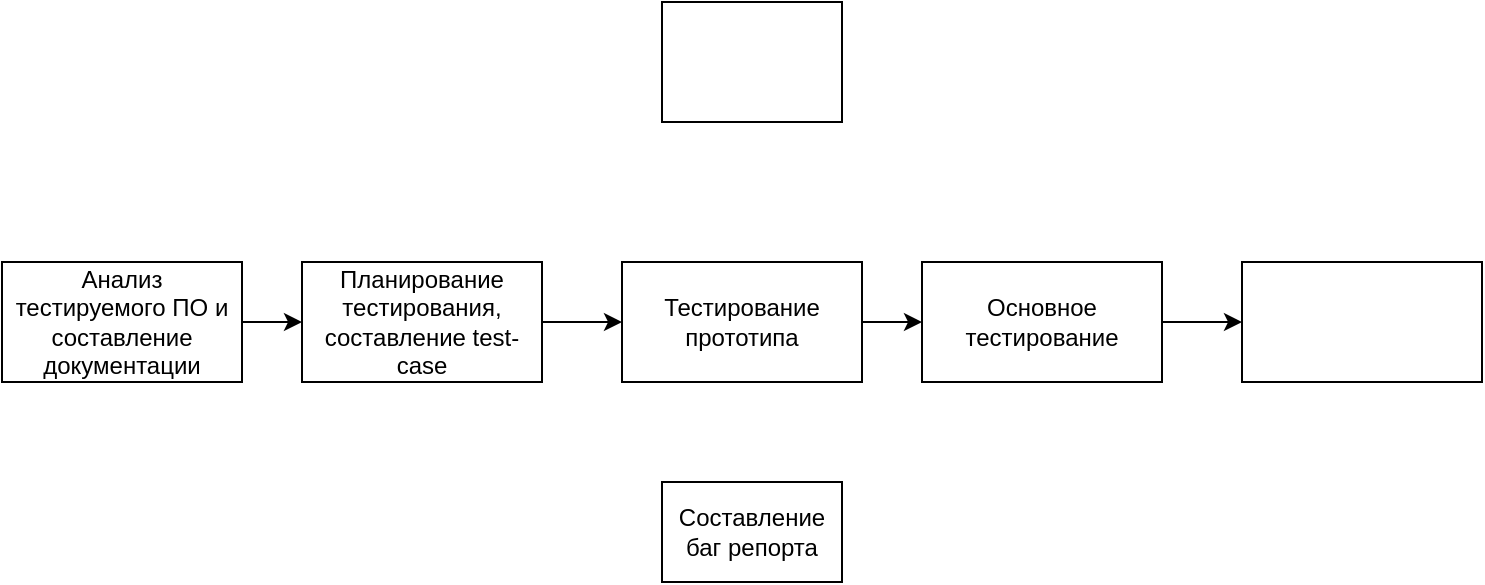 <mxfile version="10.6.1" type="github"><diagram id="7p8X5gnG_HJkbTzW_-Rn" name="Page-1"><mxGraphModel dx="832" dy="563" grid="1" gridSize="10" guides="1" tooltips="1" connect="1" arrows="1" fold="1" page="1" pageScale="1" pageWidth="827" pageHeight="1169" math="0" shadow="0"><root><mxCell id="0"/><mxCell id="1" parent="0"/><mxCell id="fdPKAoVjl_ADLhcTHBRF-1" value="Планирование тестирования, составление test-case" style="rounded=0;whiteSpace=wrap;html=1;" vertex="1" parent="1"><mxGeometry x="230" y="270" width="120" height="60" as="geometry"/></mxCell><mxCell id="fdPKAoVjl_ADLhcTHBRF-2" value="" style="rounded=0;whiteSpace=wrap;html=1;" vertex="1" parent="1"><mxGeometry x="700" y="270" width="120" height="60" as="geometry"/></mxCell><mxCell id="fdPKAoVjl_ADLhcTHBRF-3" value="Анализ тестируемого ПО и составление документации" style="rounded=0;whiteSpace=wrap;html=1;" vertex="1" parent="1"><mxGeometry x="80" y="270" width="120" height="60" as="geometry"/></mxCell><mxCell id="fdPKAoVjl_ADLhcTHBRF-4" value="&lt;span&gt;Тестирование прототипа&lt;/span&gt;" style="rounded=0;whiteSpace=wrap;html=1;" vertex="1" parent="1"><mxGeometry x="390" y="270" width="120" height="60" as="geometry"/></mxCell><mxCell id="fdPKAoVjl_ADLhcTHBRF-5" value="&lt;span&gt;Основное тестирование&lt;/span&gt;" style="rounded=0;whiteSpace=wrap;html=1;" vertex="1" parent="1"><mxGeometry x="540" y="270" width="120" height="60" as="geometry"/></mxCell><mxCell id="fdPKAoVjl_ADLhcTHBRF-6" value="Составление баг репорта" style="rounded=0;whiteSpace=wrap;html=1;" vertex="1" parent="1"><mxGeometry x="410" y="380" width="90" height="50" as="geometry"/></mxCell><mxCell id="fdPKAoVjl_ADLhcTHBRF-7" value="" style="rounded=0;whiteSpace=wrap;html=1;" vertex="1" parent="1"><mxGeometry x="410" y="140" width="90" height="60" as="geometry"/></mxCell><mxCell id="fdPKAoVjl_ADLhcTHBRF-11" value="" style="endArrow=classic;html=1;entryX=0;entryY=0.5;entryDx=0;entryDy=0;exitX=1;exitY=0.5;exitDx=0;exitDy=0;" edge="1" parent="1" source="fdPKAoVjl_ADLhcTHBRF-3" target="fdPKAoVjl_ADLhcTHBRF-1"><mxGeometry width="50" height="50" relative="1" as="geometry"><mxPoint x="60" y="670" as="sourcePoint"/><mxPoint x="110" y="620" as="targetPoint"/></mxGeometry></mxCell><mxCell id="fdPKAoVjl_ADLhcTHBRF-12" value="" style="endArrow=classic;html=1;entryX=0;entryY=0.5;entryDx=0;entryDy=0;exitX=1;exitY=0.5;exitDx=0;exitDy=0;" edge="1" parent="1" source="fdPKAoVjl_ADLhcTHBRF-1" target="fdPKAoVjl_ADLhcTHBRF-4"><mxGeometry width="50" height="50" relative="1" as="geometry"><mxPoint x="270" y="500" as="sourcePoint"/><mxPoint x="320" y="450" as="targetPoint"/></mxGeometry></mxCell><mxCell id="fdPKAoVjl_ADLhcTHBRF-13" value="" style="endArrow=classic;html=1;entryX=0;entryY=0.5;entryDx=0;entryDy=0;exitX=1;exitY=0.5;exitDx=0;exitDy=0;" edge="1" parent="1" source="fdPKAoVjl_ADLhcTHBRF-4" target="fdPKAoVjl_ADLhcTHBRF-5"><mxGeometry width="50" height="50" relative="1" as="geometry"><mxPoint x="80" y="500" as="sourcePoint"/><mxPoint x="130" y="450" as="targetPoint"/></mxGeometry></mxCell><mxCell id="fdPKAoVjl_ADLhcTHBRF-14" value="" style="endArrow=classic;html=1;entryX=0;entryY=0.5;entryDx=0;entryDy=0;" edge="1" parent="1" source="fdPKAoVjl_ADLhcTHBRF-5" target="fdPKAoVjl_ADLhcTHBRF-2"><mxGeometry width="50" height="50" relative="1" as="geometry"><mxPoint x="80" y="500" as="sourcePoint"/><mxPoint x="130" y="450" as="targetPoint"/></mxGeometry></mxCell></root></mxGraphModel></diagram></mxfile>